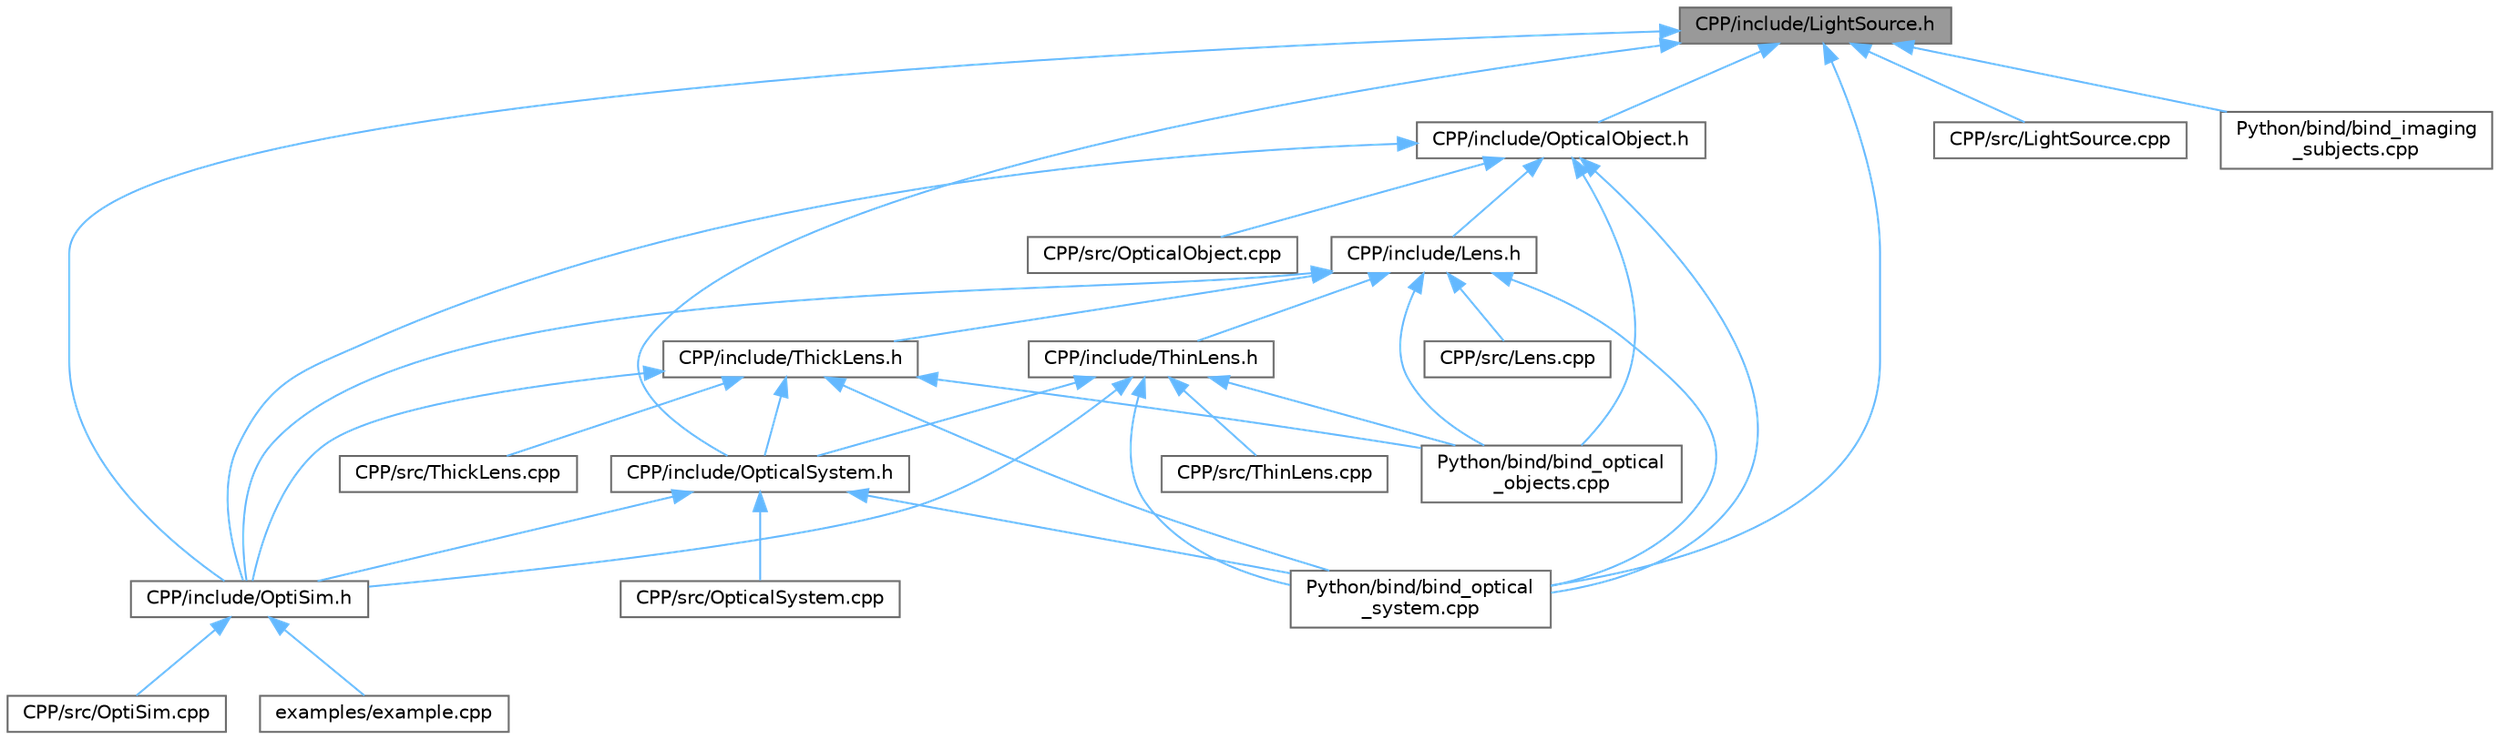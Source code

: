 digraph "CPP/include/LightSource.h"
{
 // LATEX_PDF_SIZE
  bgcolor="transparent";
  edge [fontname=Helvetica,fontsize=10,labelfontname=Helvetica,labelfontsize=10];
  node [fontname=Helvetica,fontsize=10,shape=box,height=0.2,width=0.4];
  Node1 [id="Node000001",label="CPP/include/LightSource.h",height=0.2,width=0.4,color="gray40", fillcolor="grey60", style="filled", fontcolor="black",tooltip="Defines the LightSource class, representing a source of light."];
  Node1 -> Node2 [id="edge1_Node000001_Node000002",dir="back",color="steelblue1",style="solid",tooltip=" "];
  Node2 [id="Node000002",label="CPP/include/OptiSim.h",height=0.2,width=0.4,color="grey40", fillcolor="white", style="filled",URL="$OptiSim_8h.html",tooltip="Main header file for the OptiSim optical simulation library."];
  Node2 -> Node3 [id="edge2_Node000002_Node000003",dir="back",color="steelblue1",style="solid",tooltip=" "];
  Node3 [id="Node000003",label="CPP/src/OptiSim.cpp",height=0.2,width=0.4,color="grey40", fillcolor="white", style="filled",URL="$OptiSim_8cpp.html",tooltip="This is the main executable for the OptiSim optical simulation tool."];
  Node2 -> Node4 [id="edge3_Node000002_Node000004",dir="back",color="steelblue1",style="solid",tooltip=" "];
  Node4 [id="Node000004",label="examples/example.cpp",height=0.2,width=0.4,color="grey40", fillcolor="white", style="filled",URL="$example_8cpp.html",tooltip=" "];
  Node1 -> Node5 [id="edge4_Node000001_Node000005",dir="back",color="steelblue1",style="solid",tooltip=" "];
  Node5 [id="Node000005",label="CPP/include/OpticalObject.h",height=0.2,width=0.4,color="grey40", fillcolor="white", style="filled",URL="$OpticalObject_8h.html",tooltip="Defines the abstract base class for all optical objects in the system."];
  Node5 -> Node6 [id="edge5_Node000005_Node000006",dir="back",color="steelblue1",style="solid",tooltip=" "];
  Node6 [id="Node000006",label="CPP/include/Lens.h",height=0.2,width=0.4,color="grey40", fillcolor="white", style="filled",URL="$Lens_8h.html",tooltip="Defines the Lens class, inheriting from OpticalObject."];
  Node6 -> Node2 [id="edge6_Node000006_Node000002",dir="back",color="steelblue1",style="solid",tooltip=" "];
  Node6 -> Node7 [id="edge7_Node000006_Node000007",dir="back",color="steelblue1",style="solid",tooltip=" "];
  Node7 [id="Node000007",label="CPP/include/ThickLens.h",height=0.2,width=0.4,color="grey40", fillcolor="white", style="filled",URL="$ThickLens_8h.html",tooltip="Defines the ThickLens class, representing a lens with physical thickness."];
  Node7 -> Node2 [id="edge8_Node000007_Node000002",dir="back",color="steelblue1",style="solid",tooltip=" "];
  Node7 -> Node8 [id="edge9_Node000007_Node000008",dir="back",color="steelblue1",style="solid",tooltip=" "];
  Node8 [id="Node000008",label="CPP/include/OpticalSystem.h",height=0.2,width=0.4,color="grey40", fillcolor="white", style="filled",URL="$OpticalSystem_8h.html",tooltip="Defines the OpticalSystem class, which manages a collection of optical elements."];
  Node8 -> Node2 [id="edge10_Node000008_Node000002",dir="back",color="steelblue1",style="solid",tooltip=" "];
  Node8 -> Node9 [id="edge11_Node000008_Node000009",dir="back",color="steelblue1",style="solid",tooltip=" "];
  Node9 [id="Node000009",label="CPP/src/OpticalSystem.cpp",height=0.2,width=0.4,color="grey40", fillcolor="white", style="filled",URL="$OpticalSystem_8cpp.html",tooltip="Implements the OpticalSystem class, managing optical elements and simulations."];
  Node8 -> Node10 [id="edge12_Node000008_Node000010",dir="back",color="steelblue1",style="solid",tooltip=" "];
  Node10 [id="Node000010",label="Python/bind/bind_optical\l_system.cpp",height=0.2,width=0.4,color="grey40", fillcolor="white", style="filled",URL="$bind__optical__system_8cpp.html",tooltip="Defines the bind_optical_system function."];
  Node7 -> Node11 [id="edge13_Node000007_Node000011",dir="back",color="steelblue1",style="solid",tooltip=" "];
  Node11 [id="Node000011",label="CPP/src/ThickLens.cpp",height=0.2,width=0.4,color="grey40", fillcolor="white", style="filled",URL="$ThickLens_8cpp.html",tooltip="Implementation of the ThickLens class for modeling thick lenses."];
  Node7 -> Node12 [id="edge14_Node000007_Node000012",dir="back",color="steelblue1",style="solid",tooltip=" "];
  Node12 [id="Node000012",label="Python/bind/bind_optical\l_objects.cpp",height=0.2,width=0.4,color="grey40", fillcolor="white", style="filled",URL="$bind__optical__objects_8cpp.html",tooltip="Defines the bind_optical_objects function."];
  Node7 -> Node10 [id="edge15_Node000007_Node000010",dir="back",color="steelblue1",style="solid",tooltip=" "];
  Node6 -> Node13 [id="edge16_Node000006_Node000013",dir="back",color="steelblue1",style="solid",tooltip=" "];
  Node13 [id="Node000013",label="CPP/include/ThinLens.h",height=0.2,width=0.4,color="grey40", fillcolor="white", style="filled",URL="$ThinLens_8h.html",tooltip="Defines the ThinLens class, representing an idealized thin lens."];
  Node13 -> Node2 [id="edge17_Node000013_Node000002",dir="back",color="steelblue1",style="solid",tooltip=" "];
  Node13 -> Node8 [id="edge18_Node000013_Node000008",dir="back",color="steelblue1",style="solid",tooltip=" "];
  Node13 -> Node14 [id="edge19_Node000013_Node000014",dir="back",color="steelblue1",style="solid",tooltip=" "];
  Node14 [id="Node000014",label="CPP/src/ThinLens.cpp",height=0.2,width=0.4,color="grey40", fillcolor="white", style="filled",URL="$ThinLens_8cpp.html",tooltip="Implementation of the ThinLens class for modeling idealized thin lenses."];
  Node13 -> Node12 [id="edge20_Node000013_Node000012",dir="back",color="steelblue1",style="solid",tooltip=" "];
  Node13 -> Node10 [id="edge21_Node000013_Node000010",dir="back",color="steelblue1",style="solid",tooltip=" "];
  Node6 -> Node15 [id="edge22_Node000006_Node000015",dir="back",color="steelblue1",style="solid",tooltip=" "];
  Node15 [id="Node000015",label="CPP/src/Lens.cpp",height=0.2,width=0.4,color="grey40", fillcolor="white", style="filled",URL="$Lens_8cpp.html",tooltip="Implements the Lens class."];
  Node6 -> Node12 [id="edge23_Node000006_Node000012",dir="back",color="steelblue1",style="solid",tooltip=" "];
  Node6 -> Node10 [id="edge24_Node000006_Node000010",dir="back",color="steelblue1",style="solid",tooltip=" "];
  Node5 -> Node2 [id="edge25_Node000005_Node000002",dir="back",color="steelblue1",style="solid",tooltip=" "];
  Node5 -> Node16 [id="edge26_Node000005_Node000016",dir="back",color="steelblue1",style="solid",tooltip=" "];
  Node16 [id="Node000016",label="CPP/src/OpticalObject.cpp",height=0.2,width=0.4,color="grey40", fillcolor="white", style="filled",URL="$OpticalObject_8cpp.html",tooltip="Implements the non-abstract methods of the OpticalObject base class."];
  Node5 -> Node12 [id="edge27_Node000005_Node000012",dir="back",color="steelblue1",style="solid",tooltip=" "];
  Node5 -> Node10 [id="edge28_Node000005_Node000010",dir="back",color="steelblue1",style="solid",tooltip=" "];
  Node1 -> Node8 [id="edge29_Node000001_Node000008",dir="back",color="steelblue1",style="solid",tooltip=" "];
  Node1 -> Node17 [id="edge30_Node000001_Node000017",dir="back",color="steelblue1",style="solid",tooltip=" "];
  Node17 [id="Node000017",label="CPP/src/LightSource.cpp",height=0.2,width=0.4,color="grey40", fillcolor="white", style="filled",URL="$LightSource_8cpp.html",tooltip="Implements the LightSource class."];
  Node1 -> Node18 [id="edge31_Node000001_Node000018",dir="back",color="steelblue1",style="solid",tooltip=" "];
  Node18 [id="Node000018",label="Python/bind/bind_imaging\l_subjects.cpp",height=0.2,width=0.4,color="grey40", fillcolor="white", style="filled",URL="$bind__imaging__subjects_8cpp.html",tooltip="Defines the bind_imaging_subjects function."];
  Node1 -> Node10 [id="edge32_Node000001_Node000010",dir="back",color="steelblue1",style="solid",tooltip=" "];
}
